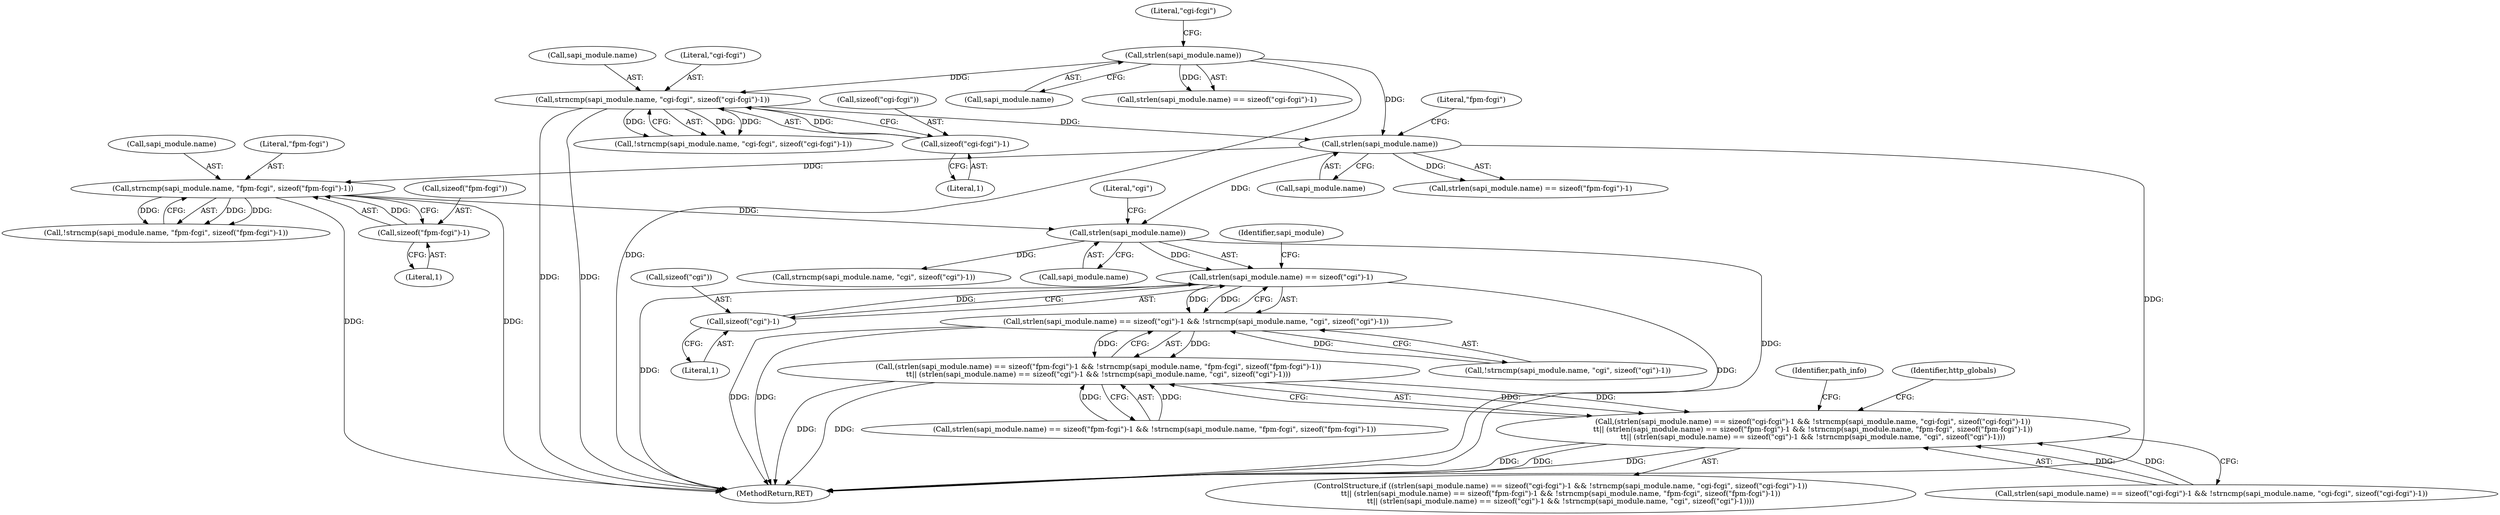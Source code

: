 digraph "0_php_bf58162ddf970f63502837f366930e44d6a992cf@API" {
"1000369" [label="(Call,strlen(sapi_module.name) == sizeof(\"cgi\")-1)"];
"1000370" [label="(Call,strlen(sapi_module.name))"];
"1000350" [label="(Call,strlen(sapi_module.name))"];
"1000338" [label="(Call,strncmp(sapi_module.name, \"cgi-fcgi\", sizeof(\"cgi-fcgi\")-1))"];
"1000329" [label="(Call,strlen(sapi_module.name))"];
"1000343" [label="(Call,sizeof(\"cgi-fcgi\")-1)"];
"1000359" [label="(Call,strncmp(sapi_module.name, \"fpm-fcgi\", sizeof(\"fpm-fcgi\")-1))"];
"1000364" [label="(Call,sizeof(\"fpm-fcgi\")-1)"];
"1000374" [label="(Call,sizeof(\"cgi\")-1)"];
"1000368" [label="(Call,strlen(sapi_module.name) == sizeof(\"cgi\")-1 && !strncmp(sapi_module.name, \"cgi\", sizeof(\"cgi\")-1))"];
"1000347" [label="(Call,(strlen(sapi_module.name) == sizeof(\"fpm-fcgi\")-1 && !strncmp(sapi_module.name, \"fpm-fcgi\", sizeof(\"fpm-fcgi\")-1))\n\t\t|| (strlen(sapi_module.name) == sizeof(\"cgi\")-1 && !strncmp(sapi_module.name, \"cgi\", sizeof(\"cgi\")-1)))"];
"1000326" [label="(Call,(strlen(sapi_module.name) == sizeof(\"cgi-fcgi\")-1 && !strncmp(sapi_module.name, \"cgi-fcgi\", sizeof(\"cgi-fcgi\")-1))\n\t\t|| (strlen(sapi_module.name) == sizeof(\"fpm-fcgi\")-1 && !strncmp(sapi_module.name, \"fpm-fcgi\", sizeof(\"fpm-fcgi\")-1))\n\t\t|| (strlen(sapi_module.name) == sizeof(\"cgi\")-1 && !strncmp(sapi_module.name, \"cgi\", sizeof(\"cgi\")-1)))"];
"1000356" [label="(Literal,\"fpm-fcgi\")"];
"1000346" [label="(Literal,1)"];
"1001030" [label="(MethodReturn,RET)"];
"1000374" [label="(Call,sizeof(\"cgi\")-1)"];
"1000377" [label="(Literal,1)"];
"1000375" [label="(Call,sizeof(\"cgi\"))"];
"1000337" [label="(Call,!strncmp(sapi_module.name, \"cgi-fcgi\", sizeof(\"cgi-fcgi\")-1))"];
"1000369" [label="(Call,strlen(sapi_module.name) == sizeof(\"cgi\")-1)"];
"1000343" [label="(Call,sizeof(\"cgi-fcgi\")-1)"];
"1000364" [label="(Call,sizeof(\"fpm-fcgi\")-1)"];
"1000325" [label="(ControlStructure,if ((strlen(sapi_module.name) == sizeof(\"cgi-fcgi\")-1 && !strncmp(sapi_module.name, \"cgi-fcgi\", sizeof(\"cgi-fcgi\")-1))\n\t\t|| (strlen(sapi_module.name) == sizeof(\"fpm-fcgi\")-1 && !strncmp(sapi_module.name, \"fpm-fcgi\", sizeof(\"fpm-fcgi\")-1))\n\t\t|| (strlen(sapi_module.name) == sizeof(\"cgi\")-1 && !strncmp(sapi_module.name, \"cgi\", sizeof(\"cgi\")-1))))"];
"1000326" [label="(Call,(strlen(sapi_module.name) == sizeof(\"cgi-fcgi\")-1 && !strncmp(sapi_module.name, \"cgi-fcgi\", sizeof(\"cgi-fcgi\")-1))\n\t\t|| (strlen(sapi_module.name) == sizeof(\"fpm-fcgi\")-1 && !strncmp(sapi_module.name, \"fpm-fcgi\", sizeof(\"fpm-fcgi\")-1))\n\t\t|| (strlen(sapi_module.name) == sizeof(\"cgi\")-1 && !strncmp(sapi_module.name, \"cgi\", sizeof(\"cgi\")-1)))"];
"1000368" [label="(Call,strlen(sapi_module.name) == sizeof(\"cgi\")-1 && !strncmp(sapi_module.name, \"cgi\", sizeof(\"cgi\")-1))"];
"1000378" [label="(Call,!strncmp(sapi_module.name, \"cgi\", sizeof(\"cgi\")-1))"];
"1000376" [label="(Literal,\"cgi\")"];
"1000358" [label="(Call,!strncmp(sapi_module.name, \"fpm-fcgi\", sizeof(\"fpm-fcgi\")-1))"];
"1000329" [label="(Call,strlen(sapi_module.name))"];
"1000367" [label="(Literal,1)"];
"1000327" [label="(Call,strlen(sapi_module.name) == sizeof(\"cgi-fcgi\")-1 && !strncmp(sapi_module.name, \"cgi-fcgi\", sizeof(\"cgi-fcgi\")-1))"];
"1000392" [label="(Identifier,http_globals)"];
"1000339" [label="(Call,sapi_module.name)"];
"1000359" [label="(Call,strncmp(sapi_module.name, \"fpm-fcgi\", sizeof(\"fpm-fcgi\")-1))"];
"1000342" [label="(Literal,\"cgi-fcgi\")"];
"1000351" [label="(Call,sapi_module.name)"];
"1000330" [label="(Call,sapi_module.name)"];
"1000365" [label="(Call,sizeof(\"fpm-fcgi\"))"];
"1000347" [label="(Call,(strlen(sapi_module.name) == sizeof(\"fpm-fcgi\")-1 && !strncmp(sapi_module.name, \"fpm-fcgi\", sizeof(\"fpm-fcgi\")-1))\n\t\t|| (strlen(sapi_module.name) == sizeof(\"cgi\")-1 && !strncmp(sapi_module.name, \"cgi\", sizeof(\"cgi\")-1)))"];
"1000379" [label="(Call,strncmp(sapi_module.name, \"cgi\", sizeof(\"cgi\")-1))"];
"1000328" [label="(Call,strlen(sapi_module.name) == sizeof(\"cgi-fcgi\")-1)"];
"1000363" [label="(Literal,\"fpm-fcgi\")"];
"1000381" [label="(Identifier,sapi_module)"];
"1000371" [label="(Call,sapi_module.name)"];
"1000338" [label="(Call,strncmp(sapi_module.name, \"cgi-fcgi\", sizeof(\"cgi-fcgi\")-1))"];
"1000348" [label="(Call,strlen(sapi_module.name) == sizeof(\"fpm-fcgi\")-1 && !strncmp(sapi_module.name, \"fpm-fcgi\", sizeof(\"fpm-fcgi\")-1))"];
"1000349" [label="(Call,strlen(sapi_module.name) == sizeof(\"fpm-fcgi\")-1)"];
"1000350" [label="(Call,strlen(sapi_module.name))"];
"1000575" [label="(Identifier,path_info)"];
"1000344" [label="(Call,sizeof(\"cgi-fcgi\"))"];
"1000335" [label="(Literal,\"cgi-fcgi\")"];
"1000360" [label="(Call,sapi_module.name)"];
"1000370" [label="(Call,strlen(sapi_module.name))"];
"1000369" -> "1000368"  [label="AST: "];
"1000369" -> "1000374"  [label="CFG: "];
"1000370" -> "1000369"  [label="AST: "];
"1000374" -> "1000369"  [label="AST: "];
"1000381" -> "1000369"  [label="CFG: "];
"1000368" -> "1000369"  [label="CFG: "];
"1000369" -> "1001030"  [label="DDG: "];
"1000369" -> "1001030"  [label="DDG: "];
"1000369" -> "1000368"  [label="DDG: "];
"1000369" -> "1000368"  [label="DDG: "];
"1000370" -> "1000369"  [label="DDG: "];
"1000374" -> "1000369"  [label="DDG: "];
"1000370" -> "1000371"  [label="CFG: "];
"1000371" -> "1000370"  [label="AST: "];
"1000376" -> "1000370"  [label="CFG: "];
"1000370" -> "1001030"  [label="DDG: "];
"1000350" -> "1000370"  [label="DDG: "];
"1000359" -> "1000370"  [label="DDG: "];
"1000370" -> "1000379"  [label="DDG: "];
"1000350" -> "1000349"  [label="AST: "];
"1000350" -> "1000351"  [label="CFG: "];
"1000351" -> "1000350"  [label="AST: "];
"1000356" -> "1000350"  [label="CFG: "];
"1000350" -> "1001030"  [label="DDG: "];
"1000350" -> "1000349"  [label="DDG: "];
"1000338" -> "1000350"  [label="DDG: "];
"1000329" -> "1000350"  [label="DDG: "];
"1000350" -> "1000359"  [label="DDG: "];
"1000338" -> "1000337"  [label="AST: "];
"1000338" -> "1000343"  [label="CFG: "];
"1000339" -> "1000338"  [label="AST: "];
"1000342" -> "1000338"  [label="AST: "];
"1000343" -> "1000338"  [label="AST: "];
"1000337" -> "1000338"  [label="CFG: "];
"1000338" -> "1001030"  [label="DDG: "];
"1000338" -> "1001030"  [label="DDG: "];
"1000338" -> "1000337"  [label="DDG: "];
"1000338" -> "1000337"  [label="DDG: "];
"1000338" -> "1000337"  [label="DDG: "];
"1000329" -> "1000338"  [label="DDG: "];
"1000343" -> "1000338"  [label="DDG: "];
"1000329" -> "1000328"  [label="AST: "];
"1000329" -> "1000330"  [label="CFG: "];
"1000330" -> "1000329"  [label="AST: "];
"1000335" -> "1000329"  [label="CFG: "];
"1000329" -> "1001030"  [label="DDG: "];
"1000329" -> "1000328"  [label="DDG: "];
"1000343" -> "1000346"  [label="CFG: "];
"1000344" -> "1000343"  [label="AST: "];
"1000346" -> "1000343"  [label="AST: "];
"1000359" -> "1000358"  [label="AST: "];
"1000359" -> "1000364"  [label="CFG: "];
"1000360" -> "1000359"  [label="AST: "];
"1000363" -> "1000359"  [label="AST: "];
"1000364" -> "1000359"  [label="AST: "];
"1000358" -> "1000359"  [label="CFG: "];
"1000359" -> "1001030"  [label="DDG: "];
"1000359" -> "1001030"  [label="DDG: "];
"1000359" -> "1000358"  [label="DDG: "];
"1000359" -> "1000358"  [label="DDG: "];
"1000359" -> "1000358"  [label="DDG: "];
"1000364" -> "1000359"  [label="DDG: "];
"1000364" -> "1000367"  [label="CFG: "];
"1000365" -> "1000364"  [label="AST: "];
"1000367" -> "1000364"  [label="AST: "];
"1000374" -> "1000377"  [label="CFG: "];
"1000375" -> "1000374"  [label="AST: "];
"1000377" -> "1000374"  [label="AST: "];
"1000368" -> "1000347"  [label="AST: "];
"1000368" -> "1000378"  [label="CFG: "];
"1000378" -> "1000368"  [label="AST: "];
"1000347" -> "1000368"  [label="CFG: "];
"1000368" -> "1001030"  [label="DDG: "];
"1000368" -> "1001030"  [label="DDG: "];
"1000368" -> "1000347"  [label="DDG: "];
"1000368" -> "1000347"  [label="DDG: "];
"1000378" -> "1000368"  [label="DDG: "];
"1000347" -> "1000326"  [label="AST: "];
"1000347" -> "1000348"  [label="CFG: "];
"1000348" -> "1000347"  [label="AST: "];
"1000326" -> "1000347"  [label="CFG: "];
"1000347" -> "1001030"  [label="DDG: "];
"1000347" -> "1001030"  [label="DDG: "];
"1000347" -> "1000326"  [label="DDG: "];
"1000347" -> "1000326"  [label="DDG: "];
"1000348" -> "1000347"  [label="DDG: "];
"1000348" -> "1000347"  [label="DDG: "];
"1000326" -> "1000325"  [label="AST: "];
"1000326" -> "1000327"  [label="CFG: "];
"1000327" -> "1000326"  [label="AST: "];
"1000392" -> "1000326"  [label="CFG: "];
"1000575" -> "1000326"  [label="CFG: "];
"1000326" -> "1001030"  [label="DDG: "];
"1000326" -> "1001030"  [label="DDG: "];
"1000326" -> "1001030"  [label="DDG: "];
"1000327" -> "1000326"  [label="DDG: "];
"1000327" -> "1000326"  [label="DDG: "];
}
